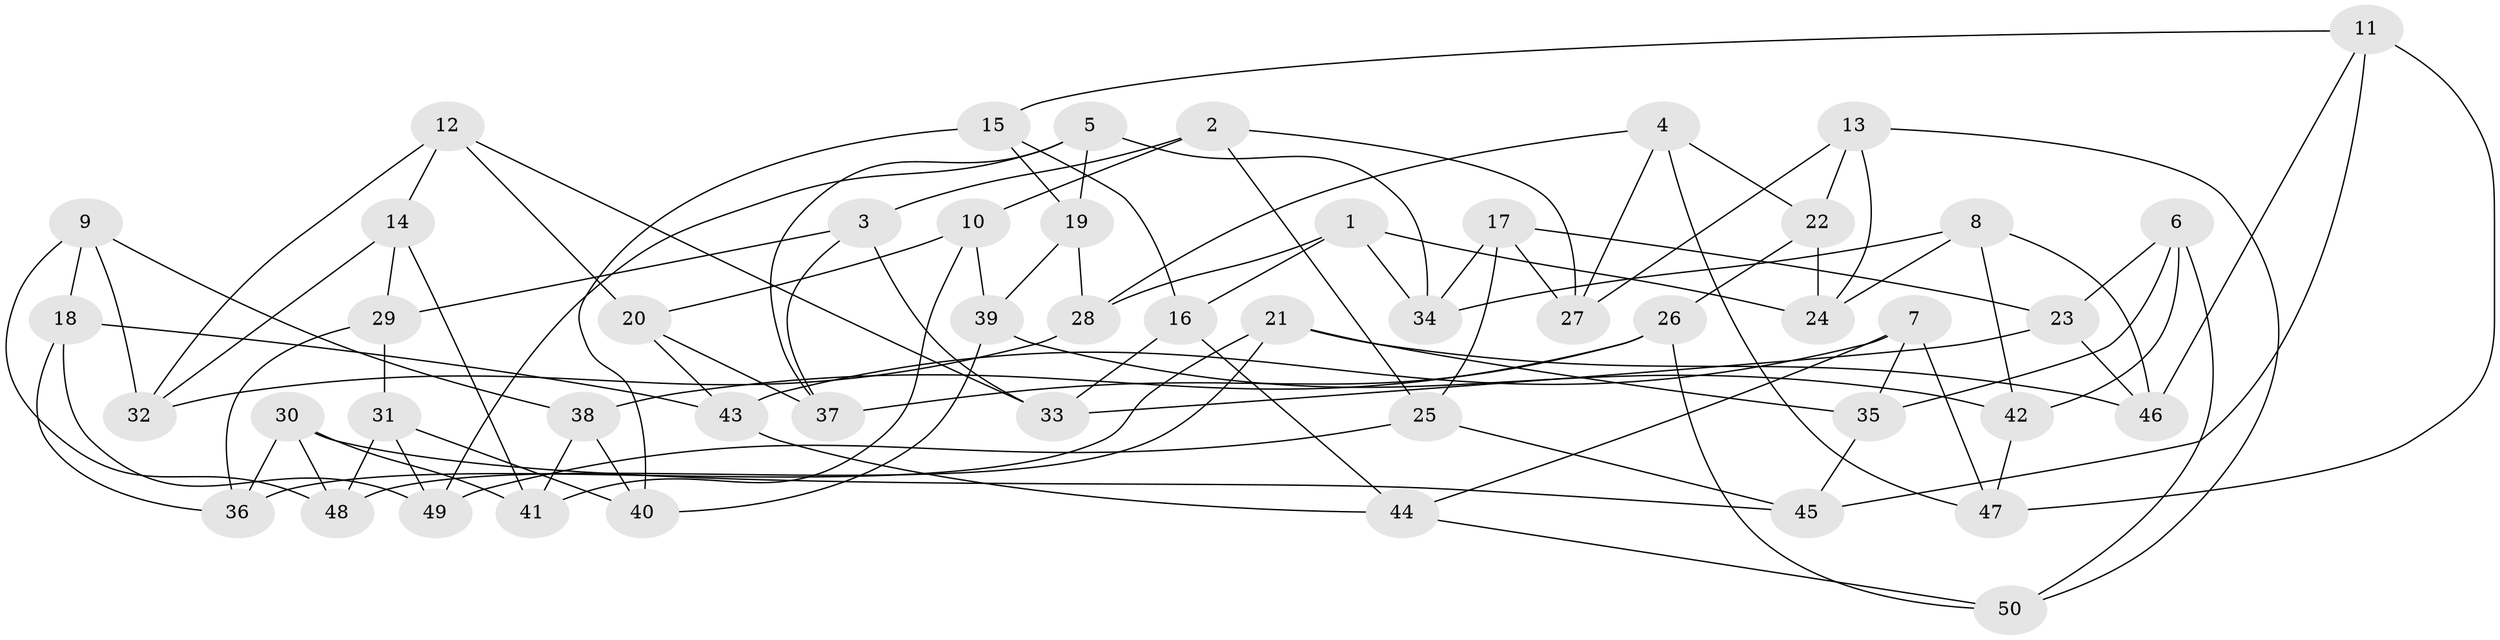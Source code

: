 // Generated by graph-tools (version 1.1) at 2025/26/03/09/25 03:26:55]
// undirected, 50 vertices, 100 edges
graph export_dot {
graph [start="1"]
  node [color=gray90,style=filled];
  1;
  2;
  3;
  4;
  5;
  6;
  7;
  8;
  9;
  10;
  11;
  12;
  13;
  14;
  15;
  16;
  17;
  18;
  19;
  20;
  21;
  22;
  23;
  24;
  25;
  26;
  27;
  28;
  29;
  30;
  31;
  32;
  33;
  34;
  35;
  36;
  37;
  38;
  39;
  40;
  41;
  42;
  43;
  44;
  45;
  46;
  47;
  48;
  49;
  50;
  1 -- 24;
  1 -- 16;
  1 -- 34;
  1 -- 28;
  2 -- 3;
  2 -- 25;
  2 -- 27;
  2 -- 10;
  3 -- 29;
  3 -- 37;
  3 -- 33;
  4 -- 27;
  4 -- 28;
  4 -- 47;
  4 -- 22;
  5 -- 37;
  5 -- 49;
  5 -- 34;
  5 -- 19;
  6 -- 23;
  6 -- 50;
  6 -- 42;
  6 -- 35;
  7 -- 43;
  7 -- 44;
  7 -- 47;
  7 -- 35;
  8 -- 42;
  8 -- 46;
  8 -- 24;
  8 -- 34;
  9 -- 48;
  9 -- 38;
  9 -- 32;
  9 -- 18;
  10 -- 41;
  10 -- 20;
  10 -- 39;
  11 -- 15;
  11 -- 46;
  11 -- 45;
  11 -- 47;
  12 -- 20;
  12 -- 32;
  12 -- 14;
  12 -- 33;
  13 -- 50;
  13 -- 22;
  13 -- 27;
  13 -- 24;
  14 -- 29;
  14 -- 41;
  14 -- 32;
  15 -- 19;
  15 -- 16;
  15 -- 40;
  16 -- 33;
  16 -- 44;
  17 -- 27;
  17 -- 23;
  17 -- 34;
  17 -- 25;
  18 -- 36;
  18 -- 43;
  18 -- 49;
  19 -- 39;
  19 -- 28;
  20 -- 43;
  20 -- 37;
  21 -- 48;
  21 -- 35;
  21 -- 36;
  21 -- 46;
  22 -- 26;
  22 -- 24;
  23 -- 46;
  23 -- 33;
  25 -- 45;
  25 -- 49;
  26 -- 38;
  26 -- 37;
  26 -- 50;
  28 -- 32;
  29 -- 31;
  29 -- 36;
  30 -- 45;
  30 -- 48;
  30 -- 36;
  30 -- 41;
  31 -- 49;
  31 -- 48;
  31 -- 40;
  35 -- 45;
  38 -- 40;
  38 -- 41;
  39 -- 40;
  39 -- 42;
  42 -- 47;
  43 -- 44;
  44 -- 50;
}
